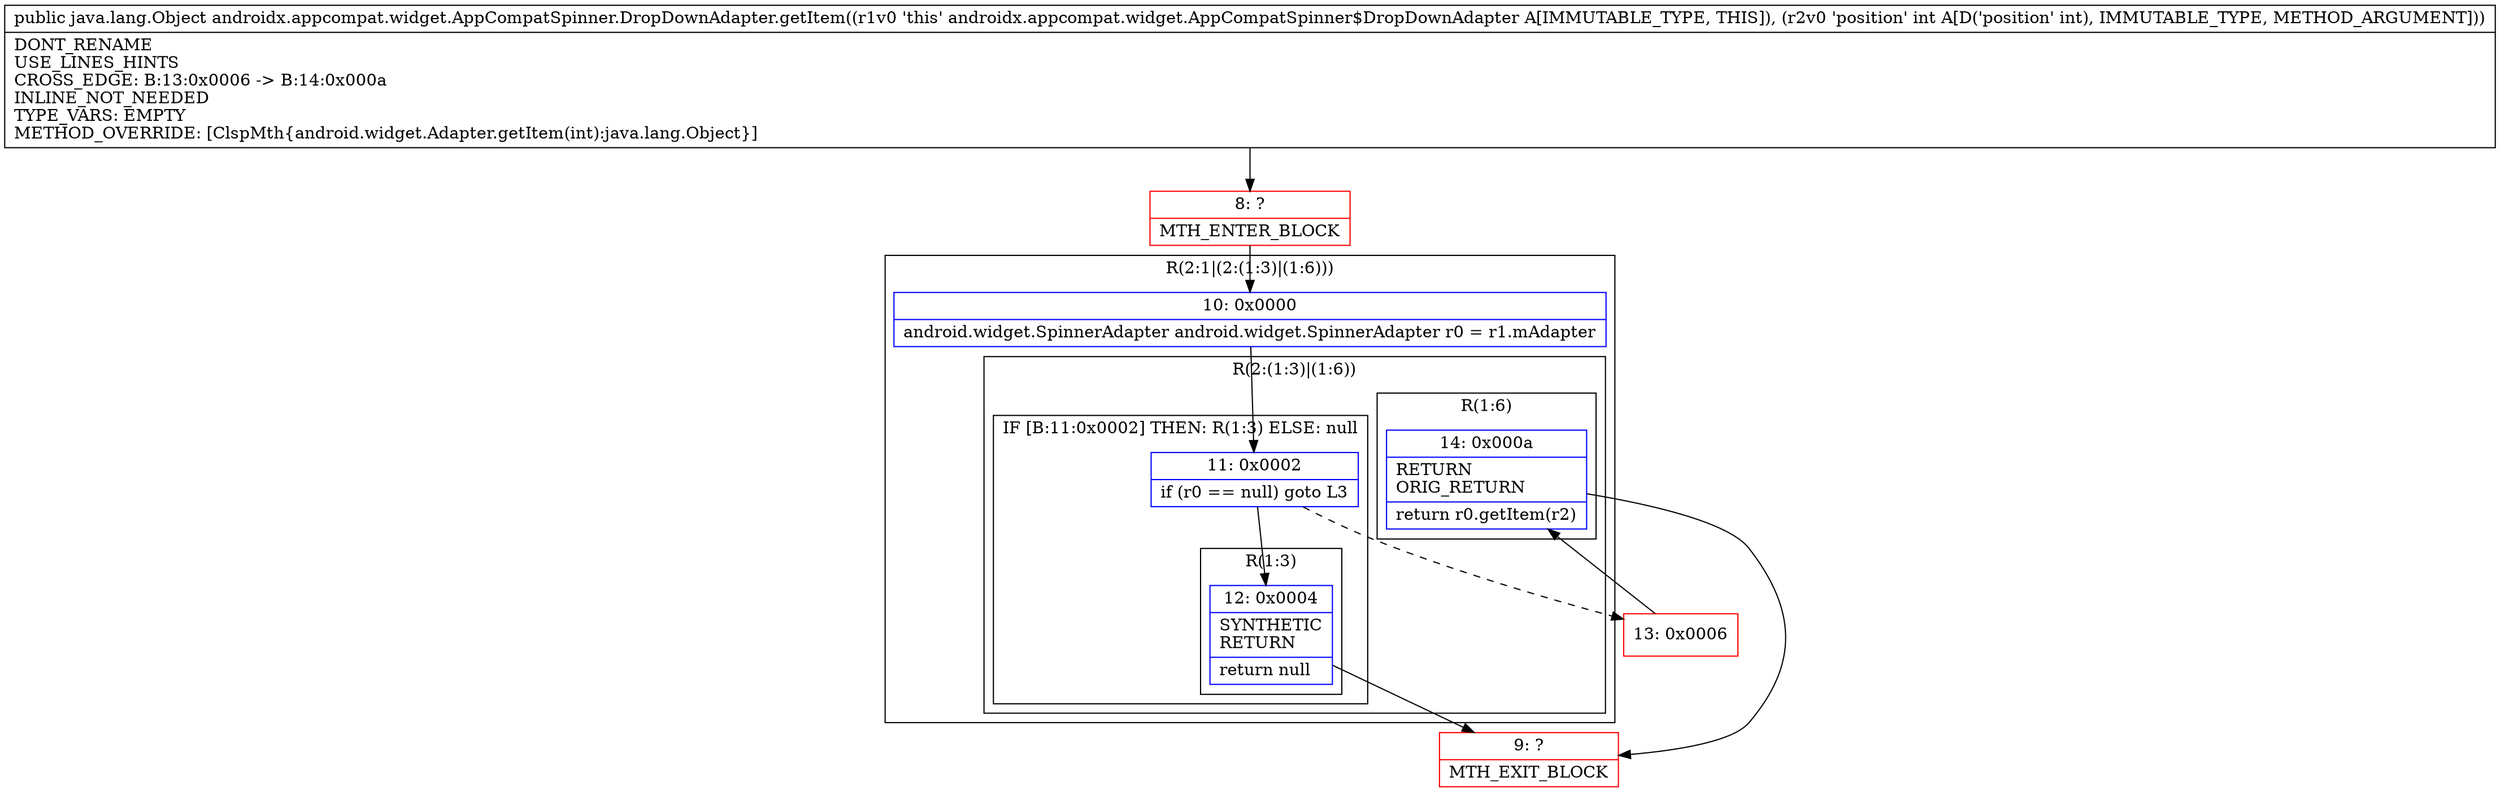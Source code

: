 digraph "CFG forandroidx.appcompat.widget.AppCompatSpinner.DropDownAdapter.getItem(I)Ljava\/lang\/Object;" {
subgraph cluster_Region_1795372611 {
label = "R(2:1|(2:(1:3)|(1:6)))";
node [shape=record,color=blue];
Node_10 [shape=record,label="{10\:\ 0x0000|android.widget.SpinnerAdapter android.widget.SpinnerAdapter r0 = r1.mAdapter\l}"];
subgraph cluster_Region_1088899981 {
label = "R(2:(1:3)|(1:6))";
node [shape=record,color=blue];
subgraph cluster_IfRegion_1293655493 {
label = "IF [B:11:0x0002] THEN: R(1:3) ELSE: null";
node [shape=record,color=blue];
Node_11 [shape=record,label="{11\:\ 0x0002|if (r0 == null) goto L3\l}"];
subgraph cluster_Region_1323468303 {
label = "R(1:3)";
node [shape=record,color=blue];
Node_12 [shape=record,label="{12\:\ 0x0004|SYNTHETIC\lRETURN\l|return null\l}"];
}
}
subgraph cluster_Region_48868673 {
label = "R(1:6)";
node [shape=record,color=blue];
Node_14 [shape=record,label="{14\:\ 0x000a|RETURN\lORIG_RETURN\l|return r0.getItem(r2)\l}"];
}
}
}
Node_8 [shape=record,color=red,label="{8\:\ ?|MTH_ENTER_BLOCK\l}"];
Node_9 [shape=record,color=red,label="{9\:\ ?|MTH_EXIT_BLOCK\l}"];
Node_13 [shape=record,color=red,label="{13\:\ 0x0006}"];
MethodNode[shape=record,label="{public java.lang.Object androidx.appcompat.widget.AppCompatSpinner.DropDownAdapter.getItem((r1v0 'this' androidx.appcompat.widget.AppCompatSpinner$DropDownAdapter A[IMMUTABLE_TYPE, THIS]), (r2v0 'position' int A[D('position' int), IMMUTABLE_TYPE, METHOD_ARGUMENT]))  | DONT_RENAME\lUSE_LINES_HINTS\lCROSS_EDGE: B:13:0x0006 \-\> B:14:0x000a\lINLINE_NOT_NEEDED\lTYPE_VARS: EMPTY\lMETHOD_OVERRIDE: [ClspMth\{android.widget.Adapter.getItem(int):java.lang.Object\}]\l}"];
MethodNode -> Node_8;Node_10 -> Node_11;
Node_11 -> Node_12;
Node_11 -> Node_13[style=dashed];
Node_12 -> Node_9;
Node_14 -> Node_9;
Node_8 -> Node_10;
Node_13 -> Node_14;
}

